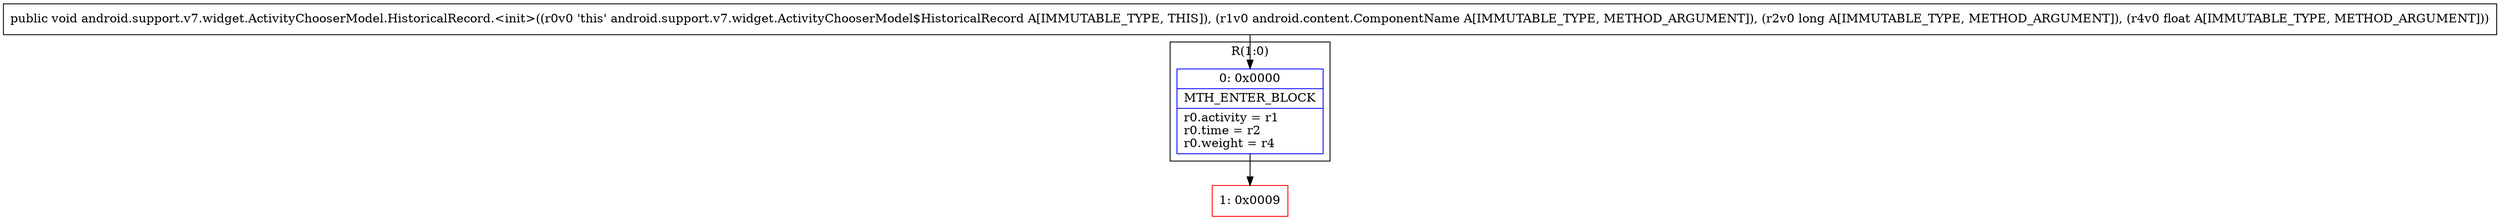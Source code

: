 digraph "CFG forandroid.support.v7.widget.ActivityChooserModel.HistoricalRecord.\<init\>(Landroid\/content\/ComponentName;JF)V" {
subgraph cluster_Region_313362060 {
label = "R(1:0)";
node [shape=record,color=blue];
Node_0 [shape=record,label="{0\:\ 0x0000|MTH_ENTER_BLOCK\l|r0.activity = r1\lr0.time = r2\lr0.weight = r4\l}"];
}
Node_1 [shape=record,color=red,label="{1\:\ 0x0009}"];
MethodNode[shape=record,label="{public void android.support.v7.widget.ActivityChooserModel.HistoricalRecord.\<init\>((r0v0 'this' android.support.v7.widget.ActivityChooserModel$HistoricalRecord A[IMMUTABLE_TYPE, THIS]), (r1v0 android.content.ComponentName A[IMMUTABLE_TYPE, METHOD_ARGUMENT]), (r2v0 long A[IMMUTABLE_TYPE, METHOD_ARGUMENT]), (r4v0 float A[IMMUTABLE_TYPE, METHOD_ARGUMENT])) }"];
MethodNode -> Node_0;
Node_0 -> Node_1;
}

